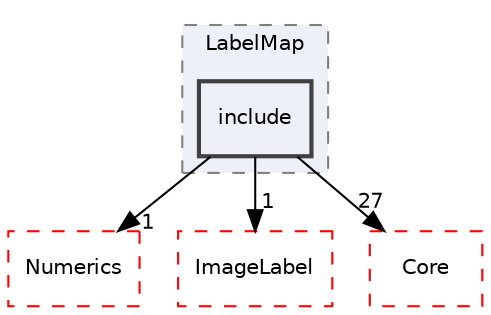 digraph "include"
{
 // LATEX_PDF_SIZE
  edge [fontname="Helvetica",fontsize="10",labelfontname="Helvetica",labelfontsize="10"];
  node [fontname="Helvetica",fontsize="10",shape=record];
  compound=true
  subgraph clusterdir_26f5ffa4ccde54dd7c7e7ec663a16dd0 {
    graph [ bgcolor="#edf0f7", pencolor="grey50", style="filled,dashed,", label="LabelMap", fontname="Helvetica", fontsize="10", URL="dir_26f5ffa4ccde54dd7c7e7ec663a16dd0.html"]
  dir_e6af80814af45e38a077f5717907cac5 [shape=box, label="include", style="filled,bold,", fillcolor="#edf0f7", color="grey25", URL="dir_e6af80814af45e38a077f5717907cac5.html"];
  }
  dir_57605c80b6a7e87d0adba2f2655cc3cb [shape=box, label="Numerics", style="dashed,", fillcolor="#edf0f7", color="red", URL="dir_57605c80b6a7e87d0adba2f2655cc3cb.html"];
  dir_b6f57b6fc6f298c8d76e626523038467 [shape=box, label="ImageLabel", style="dashed,", fillcolor="#edf0f7", color="red", URL="dir_b6f57b6fc6f298c8d76e626523038467.html"];
  dir_cac7f9cecb9aa42a0bd05452dddd8a21 [shape=box, label="Core", style="dashed,", fillcolor="#edf0f7", color="red", URL="dir_cac7f9cecb9aa42a0bd05452dddd8a21.html"];
  dir_e6af80814af45e38a077f5717907cac5->dir_57605c80b6a7e87d0adba2f2655cc3cb [headlabel="1", labeldistance=1.5 headhref="dir_000104_000210.html"];
  dir_e6af80814af45e38a077f5717907cac5->dir_b6f57b6fc6f298c8d76e626523038467 [headlabel="1", labeldistance=1.5 headhref="dir_000104_000057.html"];
  dir_e6af80814af45e38a077f5717907cac5->dir_cac7f9cecb9aa42a0bd05452dddd8a21 [headlabel="27", labeldistance=1.5 headhref="dir_000104_000014.html"];
}
